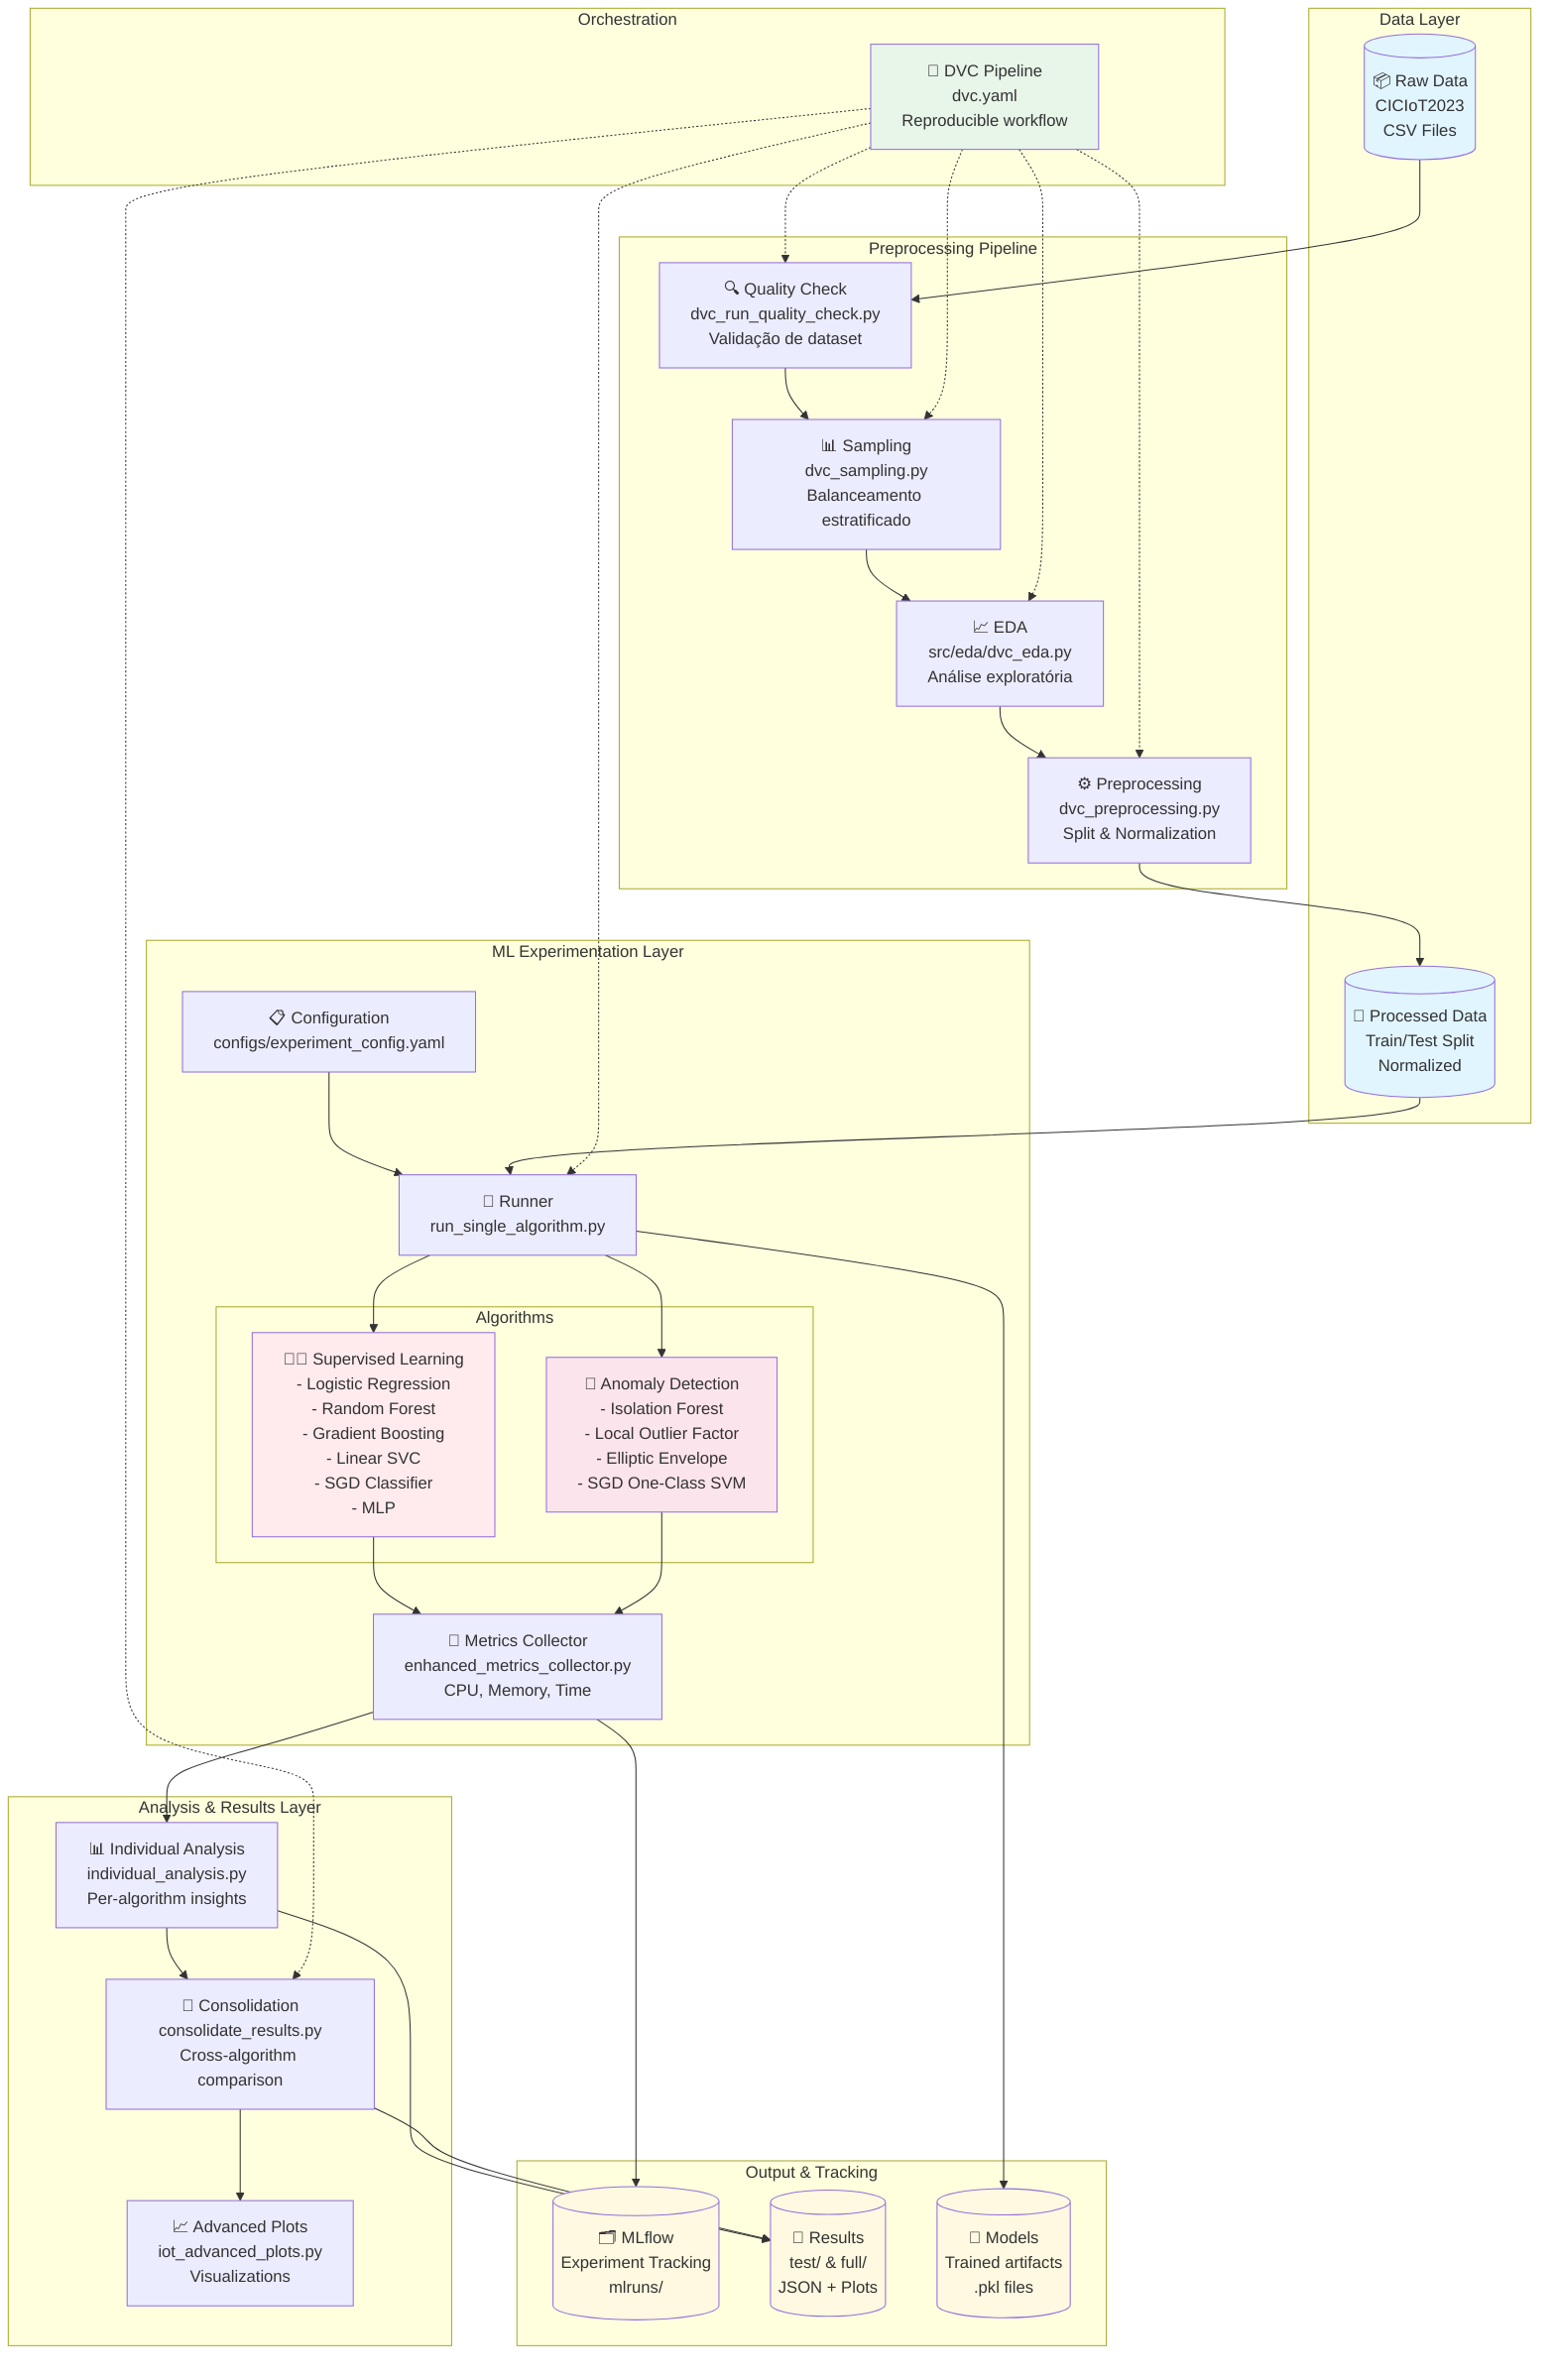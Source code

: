 %% ========================================
%% Diagrama 1: Arquitetura Geral do Sistema IDS para IoT
%% Formato: Mermaid
%% Como editar: https://mermaid.live ou VS Code com extensão Mermaid
%% Como exportar: PNG/SVG de alta qualidade para artigos
%% ========================================

graph TB
    subgraph "Data Layer"
        RAW[("📦 Raw Data<br/>CICIoT2023<br/>CSV Files")]
        PROCESSED[("💾 Processed Data<br/>Train/Test Split<br/>Normalized")]
    end
    
    subgraph "Preprocessing Pipeline"
        QUALITY["🔍 Quality Check<br/>dvc_run_quality_check.py<br/>Validação de dataset"]
        SAMPLING["📊 Sampling<br/>dvc_sampling.py<br/>Balanceamento estratificado"]
        EDA["📈 EDA<br/>src/eda/dvc_eda.py<br/>Análise exploratória"]
        PREPROC["⚙️ Preprocessing<br/>dvc_preprocessing.py<br/>Split & Normalization"]
        
        RAW --> QUALITY
        QUALITY --> SAMPLING
        SAMPLING --> EDA
        EDA --> PREPROC
        PREPROC --> PROCESSED
    end
    
    subgraph "ML Experimentation Layer"
        direction TB
        CONFIG["📋 Configuration<br/>configs/experiment_config.yaml"]
        
        subgraph "Algorithms"
            direction LR
            SUPERVISED["👨‍🏫 Supervised Learning<br/>- Logistic Regression<br/>- Random Forest<br/>- Gradient Boosting<br/>- Linear SVC<br/>- SGD Classifier<br/>- MLP"]
            ANOMALY["🚨 Anomaly Detection<br/>- Isolation Forest<br/>- Local Outlier Factor<br/>- Elliptic Envelope<br/>- SGD One-Class SVM"]
        end
        
        RUNNER["🏃 Runner<br/>run_single_algorithm.py"]
        METRICS["📏 Metrics Collector<br/>enhanced_metrics_collector.py<br/>CPU, Memory, Time"]
        
        CONFIG --> RUNNER
        PROCESSED --> RUNNER
        RUNNER --> SUPERVISED
        RUNNER --> ANOMALY
        SUPERVISED --> METRICS
        ANOMALY --> METRICS
    end
    
    subgraph "Analysis & Results Layer"
        INDIVIDUAL["📊 Individual Analysis<br/>individual_analysis.py<br/>Per-algorithm insights"]
        CONSOLIDATE["🔗 Consolidation<br/>consolidate_results.py<br/>Cross-algorithm comparison"]
        PLOTS["📈 Advanced Plots<br/>iot_advanced_plots.py<br/>Visualizations"]
        
        METRICS --> INDIVIDUAL
        INDIVIDUAL --> CONSOLIDATE
        CONSOLIDATE --> PLOTS
    end
    
    subgraph "Output & Tracking"
        MLFLOW[("🗂️ MLflow<br/>Experiment Tracking<br/>mlruns/")]
        RESULTS[("📁 Results<br/>test/ & full/<br/>JSON + Plots")]
        MODELS[("🤖 Models<br/>Trained artifacts<br/>.pkl files")]
        
        METRICS --> MLFLOW
        INDIVIDUAL --> RESULTS
        CONSOLIDATE --> RESULTS
        RUNNER --> MODELS
    end
    
    subgraph "Orchestration"
        DVC["🔧 DVC Pipeline<br/>dvc.yaml<br/>Reproducible workflow"]
        
        DVC -.-> QUALITY
        DVC -.-> SAMPLING
        DVC -.-> EDA
        DVC -.-> PREPROC
        DVC -.-> RUNNER
        DVC -.-> CONSOLIDATE
    end
    
    style RAW fill:#e1f5ff
    style PROCESSED fill:#e1f5ff
    style MLFLOW fill:#fff9e1
    style RESULTS fill:#fff9e1
    style MODELS fill:#fff9e1
    style DVC fill:#e8f5e9
    style SUPERVISED fill:#ffebee
    style ANOMALY fill:#fce4ec